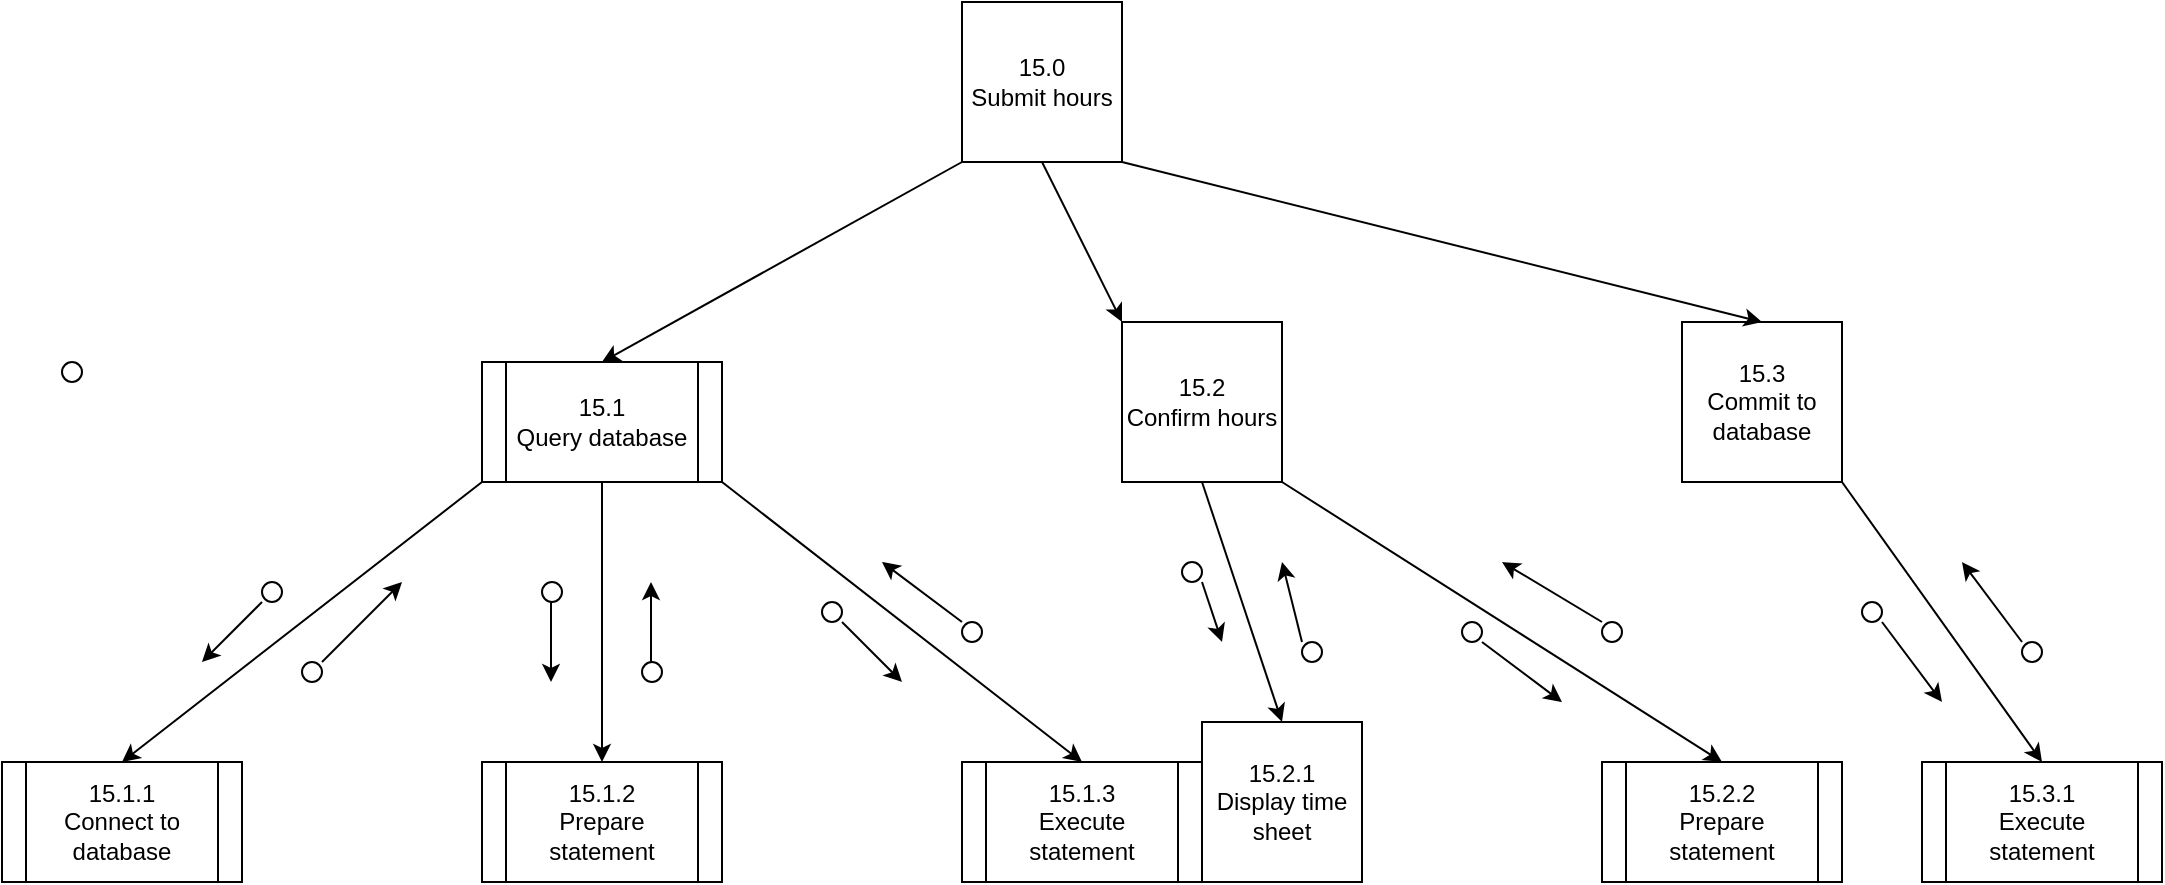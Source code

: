 <mxfile version="12.7.0" type="github">
  <diagram id="NziWb18JPGcyu2DJO639" name="Page-1">
    <mxGraphModel dx="1952" dy="614" grid="1" gridSize="10" guides="1" tooltips="1" connect="1" arrows="1" fold="1" page="1" pageScale="1" pageWidth="850" pageHeight="1100" math="0" shadow="0">
      <root>
        <mxCell id="0"/>
        <mxCell id="1" parent="0"/>
        <mxCell id="IUl-IKqQxam2fvS5Nzy_-1" value="15.0&lt;br&gt;Submit hours" style="whiteSpace=wrap;html=1;aspect=fixed;" vertex="1" parent="1">
          <mxGeometry x="360" width="80" height="80" as="geometry"/>
        </mxCell>
        <mxCell id="IUl-IKqQxam2fvS5Nzy_-2" value="&lt;span style=&quot;white-space: normal&quot;&gt;15.1&lt;/span&gt;&lt;br style=&quot;white-space: normal&quot;&gt;&lt;span style=&quot;white-space: normal&quot;&gt;Query database&lt;/span&gt;" style="shape=process;whiteSpace=wrap;html=1;backgroundOutline=1;" vertex="1" parent="1">
          <mxGeometry x="120" y="180" width="120" height="60" as="geometry"/>
        </mxCell>
        <mxCell id="IUl-IKqQxam2fvS5Nzy_-3" value="15.1.1&lt;br&gt;Connect to database" style="shape=process;whiteSpace=wrap;html=1;backgroundOutline=1;" vertex="1" parent="1">
          <mxGeometry x="-120" y="380" width="120" height="60" as="geometry"/>
        </mxCell>
        <mxCell id="IUl-IKqQxam2fvS5Nzy_-4" value="15.1.2&lt;br&gt;Prepare statement" style="shape=process;whiteSpace=wrap;html=1;backgroundOutline=1;" vertex="1" parent="1">
          <mxGeometry x="120" y="380" width="120" height="60" as="geometry"/>
        </mxCell>
        <mxCell id="IUl-IKqQxam2fvS5Nzy_-5" value="&lt;span style=&quot;white-space: normal&quot;&gt;15.1.3&lt;/span&gt;&lt;br style=&quot;white-space: normal&quot;&gt;&lt;span style=&quot;white-space: normal&quot;&gt;Execute statement&lt;/span&gt;" style="shape=process;whiteSpace=wrap;html=1;backgroundOutline=1;fillColor=#FFFFFF;" vertex="1" parent="1">
          <mxGeometry x="360" y="380" width="120" height="60" as="geometry"/>
        </mxCell>
        <mxCell id="IUl-IKqQxam2fvS5Nzy_-6" value="" style="endArrow=classic;html=1;entryX=0.5;entryY=0;entryDx=0;entryDy=0;exitX=0;exitY=1;exitDx=0;exitDy=0;" edge="1" parent="1" source="IUl-IKqQxam2fvS5Nzy_-2" target="IUl-IKqQxam2fvS5Nzy_-3">
          <mxGeometry width="50" height="50" relative="1" as="geometry">
            <mxPoint x="30" y="310" as="sourcePoint"/>
            <mxPoint x="80" y="260" as="targetPoint"/>
          </mxGeometry>
        </mxCell>
        <mxCell id="IUl-IKqQxam2fvS5Nzy_-7" value="" style="endArrow=classic;html=1;exitX=0.5;exitY=1;exitDx=0;exitDy=0;entryX=0.5;entryY=0;entryDx=0;entryDy=0;" edge="1" parent="1" source="IUl-IKqQxam2fvS5Nzy_-2" target="IUl-IKqQxam2fvS5Nzy_-4">
          <mxGeometry width="50" height="50" relative="1" as="geometry">
            <mxPoint x="190" y="310" as="sourcePoint"/>
            <mxPoint x="240" y="260" as="targetPoint"/>
          </mxGeometry>
        </mxCell>
        <mxCell id="IUl-IKqQxam2fvS5Nzy_-8" value="" style="endArrow=classic;html=1;exitX=1;exitY=1;exitDx=0;exitDy=0;entryX=0.5;entryY=0;entryDx=0;entryDy=0;" edge="1" parent="1" source="IUl-IKqQxam2fvS5Nzy_-2" target="IUl-IKqQxam2fvS5Nzy_-5">
          <mxGeometry width="50" height="50" relative="1" as="geometry">
            <mxPoint x="260" y="340" as="sourcePoint"/>
            <mxPoint x="310" y="290" as="targetPoint"/>
          </mxGeometry>
        </mxCell>
        <mxCell id="IUl-IKqQxam2fvS5Nzy_-9" value="" style="endArrow=classic;html=1;entryX=0.5;entryY=0;entryDx=0;entryDy=0;exitX=0;exitY=1;exitDx=0;exitDy=0;" edge="1" parent="1" source="IUl-IKqQxam2fvS5Nzy_-1" target="IUl-IKqQxam2fvS5Nzy_-2">
          <mxGeometry width="50" height="50" relative="1" as="geometry">
            <mxPoint x="360" y="200" as="sourcePoint"/>
            <mxPoint x="410" y="150" as="targetPoint"/>
          </mxGeometry>
        </mxCell>
        <mxCell id="IUl-IKqQxam2fvS5Nzy_-10" value="15.2&lt;br&gt;Confirm hours" style="whiteSpace=wrap;html=1;aspect=fixed;" vertex="1" parent="1">
          <mxGeometry x="440" y="160" width="80" height="80" as="geometry"/>
        </mxCell>
        <mxCell id="IUl-IKqQxam2fvS5Nzy_-11" value="" style="endArrow=classic;html=1;exitX=0.5;exitY=1;exitDx=0;exitDy=0;entryX=0;entryY=0;entryDx=0;entryDy=0;" edge="1" parent="1" source="IUl-IKqQxam2fvS5Nzy_-1" target="IUl-IKqQxam2fvS5Nzy_-10">
          <mxGeometry width="50" height="50" relative="1" as="geometry">
            <mxPoint x="480" y="130" as="sourcePoint"/>
            <mxPoint x="530" y="80" as="targetPoint"/>
          </mxGeometry>
        </mxCell>
        <mxCell id="IUl-IKqQxam2fvS5Nzy_-12" value="" style="ellipse;whiteSpace=wrap;html=1;aspect=fixed;" vertex="1" parent="1">
          <mxGeometry x="-90" y="180" width="10" height="10" as="geometry"/>
        </mxCell>
        <mxCell id="IUl-IKqQxam2fvS5Nzy_-13" value="" style="ellipse;whiteSpace=wrap;html=1;aspect=fixed;" vertex="1" parent="1">
          <mxGeometry x="890" y="320" width="10" height="10" as="geometry"/>
        </mxCell>
        <mxCell id="IUl-IKqQxam2fvS5Nzy_-14" value="" style="ellipse;whiteSpace=wrap;html=1;aspect=fixed;" vertex="1" parent="1">
          <mxGeometry x="360" y="310" width="10" height="10" as="geometry"/>
        </mxCell>
        <mxCell id="IUl-IKqQxam2fvS5Nzy_-15" value="" style="ellipse;whiteSpace=wrap;html=1;aspect=fixed;" vertex="1" parent="1">
          <mxGeometry x="290" y="300" width="10" height="10" as="geometry"/>
        </mxCell>
        <mxCell id="IUl-IKqQxam2fvS5Nzy_-16" value="" style="ellipse;whiteSpace=wrap;html=1;aspect=fixed;" vertex="1" parent="1">
          <mxGeometry x="200" y="330" width="10" height="10" as="geometry"/>
        </mxCell>
        <mxCell id="IUl-IKqQxam2fvS5Nzy_-17" value="" style="ellipse;whiteSpace=wrap;html=1;aspect=fixed;" vertex="1" parent="1">
          <mxGeometry x="150" y="290" width="10" height="10" as="geometry"/>
        </mxCell>
        <mxCell id="IUl-IKqQxam2fvS5Nzy_-18" value="" style="ellipse;whiteSpace=wrap;html=1;aspect=fixed;" vertex="1" parent="1">
          <mxGeometry x="30" y="330" width="10" height="10" as="geometry"/>
        </mxCell>
        <mxCell id="IUl-IKqQxam2fvS5Nzy_-19" value="" style="ellipse;whiteSpace=wrap;html=1;aspect=fixed;" vertex="1" parent="1">
          <mxGeometry x="10" y="290" width="10" height="10" as="geometry"/>
        </mxCell>
        <mxCell id="IUl-IKqQxam2fvS5Nzy_-20" value="15.2.1&lt;br&gt;Display time sheet" style="whiteSpace=wrap;html=1;aspect=fixed;" vertex="1" parent="1">
          <mxGeometry x="480" y="360" width="80" height="80" as="geometry"/>
        </mxCell>
        <mxCell id="IUl-IKqQxam2fvS5Nzy_-21" value="" style="endArrow=classic;html=1;entryX=0.5;entryY=0;entryDx=0;entryDy=0;exitX=0.5;exitY=1;exitDx=0;exitDy=0;" edge="1" parent="1" source="IUl-IKqQxam2fvS5Nzy_-10" target="IUl-IKqQxam2fvS5Nzy_-20">
          <mxGeometry width="50" height="50" relative="1" as="geometry">
            <mxPoint x="570" y="260" as="sourcePoint"/>
            <mxPoint x="620" y="210" as="targetPoint"/>
          </mxGeometry>
        </mxCell>
        <mxCell id="IUl-IKqQxam2fvS5Nzy_-22" value="" style="endArrow=classic;html=1;exitX=1;exitY=1;exitDx=0;exitDy=0;entryX=0.5;entryY=0;entryDx=0;entryDy=0;" edge="1" parent="1" source="IUl-IKqQxam2fvS5Nzy_-10" target="IUl-IKqQxam2fvS5Nzy_-23">
          <mxGeometry width="50" height="50" relative="1" as="geometry">
            <mxPoint x="640" y="310" as="sourcePoint"/>
            <mxPoint x="670" y="300" as="targetPoint"/>
          </mxGeometry>
        </mxCell>
        <mxCell id="IUl-IKqQxam2fvS5Nzy_-23" value="15.2.2&lt;br&gt;Prepare statement" style="shape=process;whiteSpace=wrap;html=1;backgroundOutline=1;" vertex="1" parent="1">
          <mxGeometry x="680" y="380" width="120" height="60" as="geometry"/>
        </mxCell>
        <mxCell id="IUl-IKqQxam2fvS5Nzy_-24" value="15.3&lt;br&gt;Commit to database" style="whiteSpace=wrap;html=1;aspect=fixed;" vertex="1" parent="1">
          <mxGeometry x="720" y="160" width="80" height="80" as="geometry"/>
        </mxCell>
        <mxCell id="IUl-IKqQxam2fvS5Nzy_-25" value="15.3.1&lt;br&gt;Execute statement" style="shape=process;whiteSpace=wrap;html=1;backgroundOutline=1;" vertex="1" parent="1">
          <mxGeometry x="840" y="380" width="120" height="60" as="geometry"/>
        </mxCell>
        <mxCell id="IUl-IKqQxam2fvS5Nzy_-26" value="" style="endArrow=classic;html=1;exitX=1;exitY=1;exitDx=0;exitDy=0;entryX=0.5;entryY=0;entryDx=0;entryDy=0;" edge="1" parent="1" source="IUl-IKqQxam2fvS5Nzy_-1" target="IUl-IKqQxam2fvS5Nzy_-24">
          <mxGeometry width="50" height="50" relative="1" as="geometry">
            <mxPoint x="650" y="120" as="sourcePoint"/>
            <mxPoint x="700" y="70" as="targetPoint"/>
          </mxGeometry>
        </mxCell>
        <mxCell id="IUl-IKqQxam2fvS5Nzy_-27" value="" style="endArrow=classic;html=1;exitX=1;exitY=1;exitDx=0;exitDy=0;entryX=0.5;entryY=0;entryDx=0;entryDy=0;" edge="1" parent="1" source="IUl-IKqQxam2fvS5Nzy_-24" target="IUl-IKqQxam2fvS5Nzy_-25">
          <mxGeometry width="50" height="50" relative="1" as="geometry">
            <mxPoint x="840" y="290" as="sourcePoint"/>
            <mxPoint x="890" y="240" as="targetPoint"/>
          </mxGeometry>
        </mxCell>
        <mxCell id="IUl-IKqQxam2fvS5Nzy_-28" value="" style="endArrow=classic;html=1;" edge="1" parent="1">
          <mxGeometry width="50" height="50" relative="1" as="geometry">
            <mxPoint x="10" y="300" as="sourcePoint"/>
            <mxPoint x="-20" y="330" as="targetPoint"/>
          </mxGeometry>
        </mxCell>
        <mxCell id="IUl-IKqQxam2fvS5Nzy_-29" value="" style="endArrow=classic;html=1;" edge="1" parent="1">
          <mxGeometry width="50" height="50" relative="1" as="geometry">
            <mxPoint x="40" y="330" as="sourcePoint"/>
            <mxPoint x="80" y="290" as="targetPoint"/>
          </mxGeometry>
        </mxCell>
        <mxCell id="IUl-IKqQxam2fvS5Nzy_-30" value="" style="endArrow=classic;html=1;" edge="1" parent="1">
          <mxGeometry width="50" height="50" relative="1" as="geometry">
            <mxPoint x="154.5" y="300" as="sourcePoint"/>
            <mxPoint x="154.5" y="340" as="targetPoint"/>
          </mxGeometry>
        </mxCell>
        <mxCell id="IUl-IKqQxam2fvS5Nzy_-31" value="" style="endArrow=classic;html=1;" edge="1" parent="1">
          <mxGeometry width="50" height="50" relative="1" as="geometry">
            <mxPoint x="204.5" y="330" as="sourcePoint"/>
            <mxPoint x="204.5" y="290" as="targetPoint"/>
          </mxGeometry>
        </mxCell>
        <mxCell id="IUl-IKqQxam2fvS5Nzy_-32" value="" style="endArrow=classic;html=1;" edge="1" parent="1">
          <mxGeometry width="50" height="50" relative="1" as="geometry">
            <mxPoint x="300" y="310" as="sourcePoint"/>
            <mxPoint x="330" y="340" as="targetPoint"/>
          </mxGeometry>
        </mxCell>
        <mxCell id="IUl-IKqQxam2fvS5Nzy_-33" value="" style="endArrow=classic;html=1;" edge="1" parent="1">
          <mxGeometry width="50" height="50" relative="1" as="geometry">
            <mxPoint x="360" y="310" as="sourcePoint"/>
            <mxPoint x="320" y="280" as="targetPoint"/>
          </mxGeometry>
        </mxCell>
        <mxCell id="IUl-IKqQxam2fvS5Nzy_-34" value="" style="endArrow=classic;html=1;" edge="1" parent="1">
          <mxGeometry width="50" height="50" relative="1" as="geometry">
            <mxPoint x="480" y="290" as="sourcePoint"/>
            <mxPoint x="490" y="320" as="targetPoint"/>
          </mxGeometry>
        </mxCell>
        <mxCell id="IUl-IKqQxam2fvS5Nzy_-35" value="" style="ellipse;whiteSpace=wrap;html=1;aspect=fixed;" vertex="1" parent="1">
          <mxGeometry x="810" y="300" width="10" height="10" as="geometry"/>
        </mxCell>
        <mxCell id="IUl-IKqQxam2fvS5Nzy_-36" value="" style="ellipse;whiteSpace=wrap;html=1;aspect=fixed;" vertex="1" parent="1">
          <mxGeometry x="680" y="310" width="10" height="10" as="geometry"/>
        </mxCell>
        <mxCell id="IUl-IKqQxam2fvS5Nzy_-37" value="" style="ellipse;whiteSpace=wrap;html=1;aspect=fixed;" vertex="1" parent="1">
          <mxGeometry x="610" y="310" width="10" height="10" as="geometry"/>
        </mxCell>
        <mxCell id="IUl-IKqQxam2fvS5Nzy_-38" value="" style="ellipse;whiteSpace=wrap;html=1;aspect=fixed;" vertex="1" parent="1">
          <mxGeometry x="530" y="320" width="10" height="10" as="geometry"/>
        </mxCell>
        <mxCell id="IUl-IKqQxam2fvS5Nzy_-39" value="" style="ellipse;whiteSpace=wrap;html=1;aspect=fixed;" vertex="1" parent="1">
          <mxGeometry x="470" y="280" width="10" height="10" as="geometry"/>
        </mxCell>
        <mxCell id="IUl-IKqQxam2fvS5Nzy_-40" value="" style="endArrow=classic;html=1;" edge="1" parent="1">
          <mxGeometry width="50" height="50" relative="1" as="geometry">
            <mxPoint x="530" y="320" as="sourcePoint"/>
            <mxPoint x="520" y="280" as="targetPoint"/>
          </mxGeometry>
        </mxCell>
        <mxCell id="IUl-IKqQxam2fvS5Nzy_-41" value="" style="endArrow=classic;html=1;" edge="1" parent="1">
          <mxGeometry width="50" height="50" relative="1" as="geometry">
            <mxPoint x="620" y="320" as="sourcePoint"/>
            <mxPoint x="660" y="350" as="targetPoint"/>
          </mxGeometry>
        </mxCell>
        <mxCell id="IUl-IKqQxam2fvS5Nzy_-44" value="" style="endArrow=classic;html=1;" edge="1" parent="1">
          <mxGeometry width="50" height="50" relative="1" as="geometry">
            <mxPoint x="680" y="310" as="sourcePoint"/>
            <mxPoint x="630" y="280" as="targetPoint"/>
          </mxGeometry>
        </mxCell>
        <mxCell id="IUl-IKqQxam2fvS5Nzy_-45" value="" style="endArrow=classic;html=1;" edge="1" parent="1">
          <mxGeometry width="50" height="50" relative="1" as="geometry">
            <mxPoint x="820" y="310" as="sourcePoint"/>
            <mxPoint x="850" y="350" as="targetPoint"/>
          </mxGeometry>
        </mxCell>
        <mxCell id="IUl-IKqQxam2fvS5Nzy_-46" value="" style="endArrow=classic;html=1;" edge="1" parent="1">
          <mxGeometry width="50" height="50" relative="1" as="geometry">
            <mxPoint x="890" y="320" as="sourcePoint"/>
            <mxPoint x="860" y="280" as="targetPoint"/>
          </mxGeometry>
        </mxCell>
      </root>
    </mxGraphModel>
  </diagram>
</mxfile>
